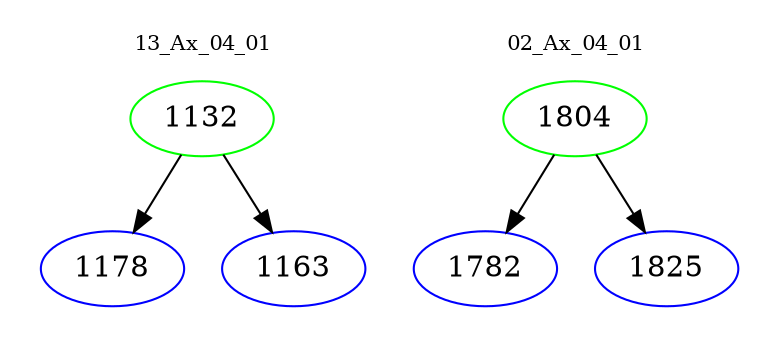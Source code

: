 digraph{
subgraph cluster_0 {
color = white
label = "13_Ax_04_01";
fontsize=10;
T0_1132 [label="1132", color="green"]
T0_1132 -> T0_1178 [color="black"]
T0_1178 [label="1178", color="blue"]
T0_1132 -> T0_1163 [color="black"]
T0_1163 [label="1163", color="blue"]
}
subgraph cluster_1 {
color = white
label = "02_Ax_04_01";
fontsize=10;
T1_1804 [label="1804", color="green"]
T1_1804 -> T1_1782 [color="black"]
T1_1782 [label="1782", color="blue"]
T1_1804 -> T1_1825 [color="black"]
T1_1825 [label="1825", color="blue"]
}
}
